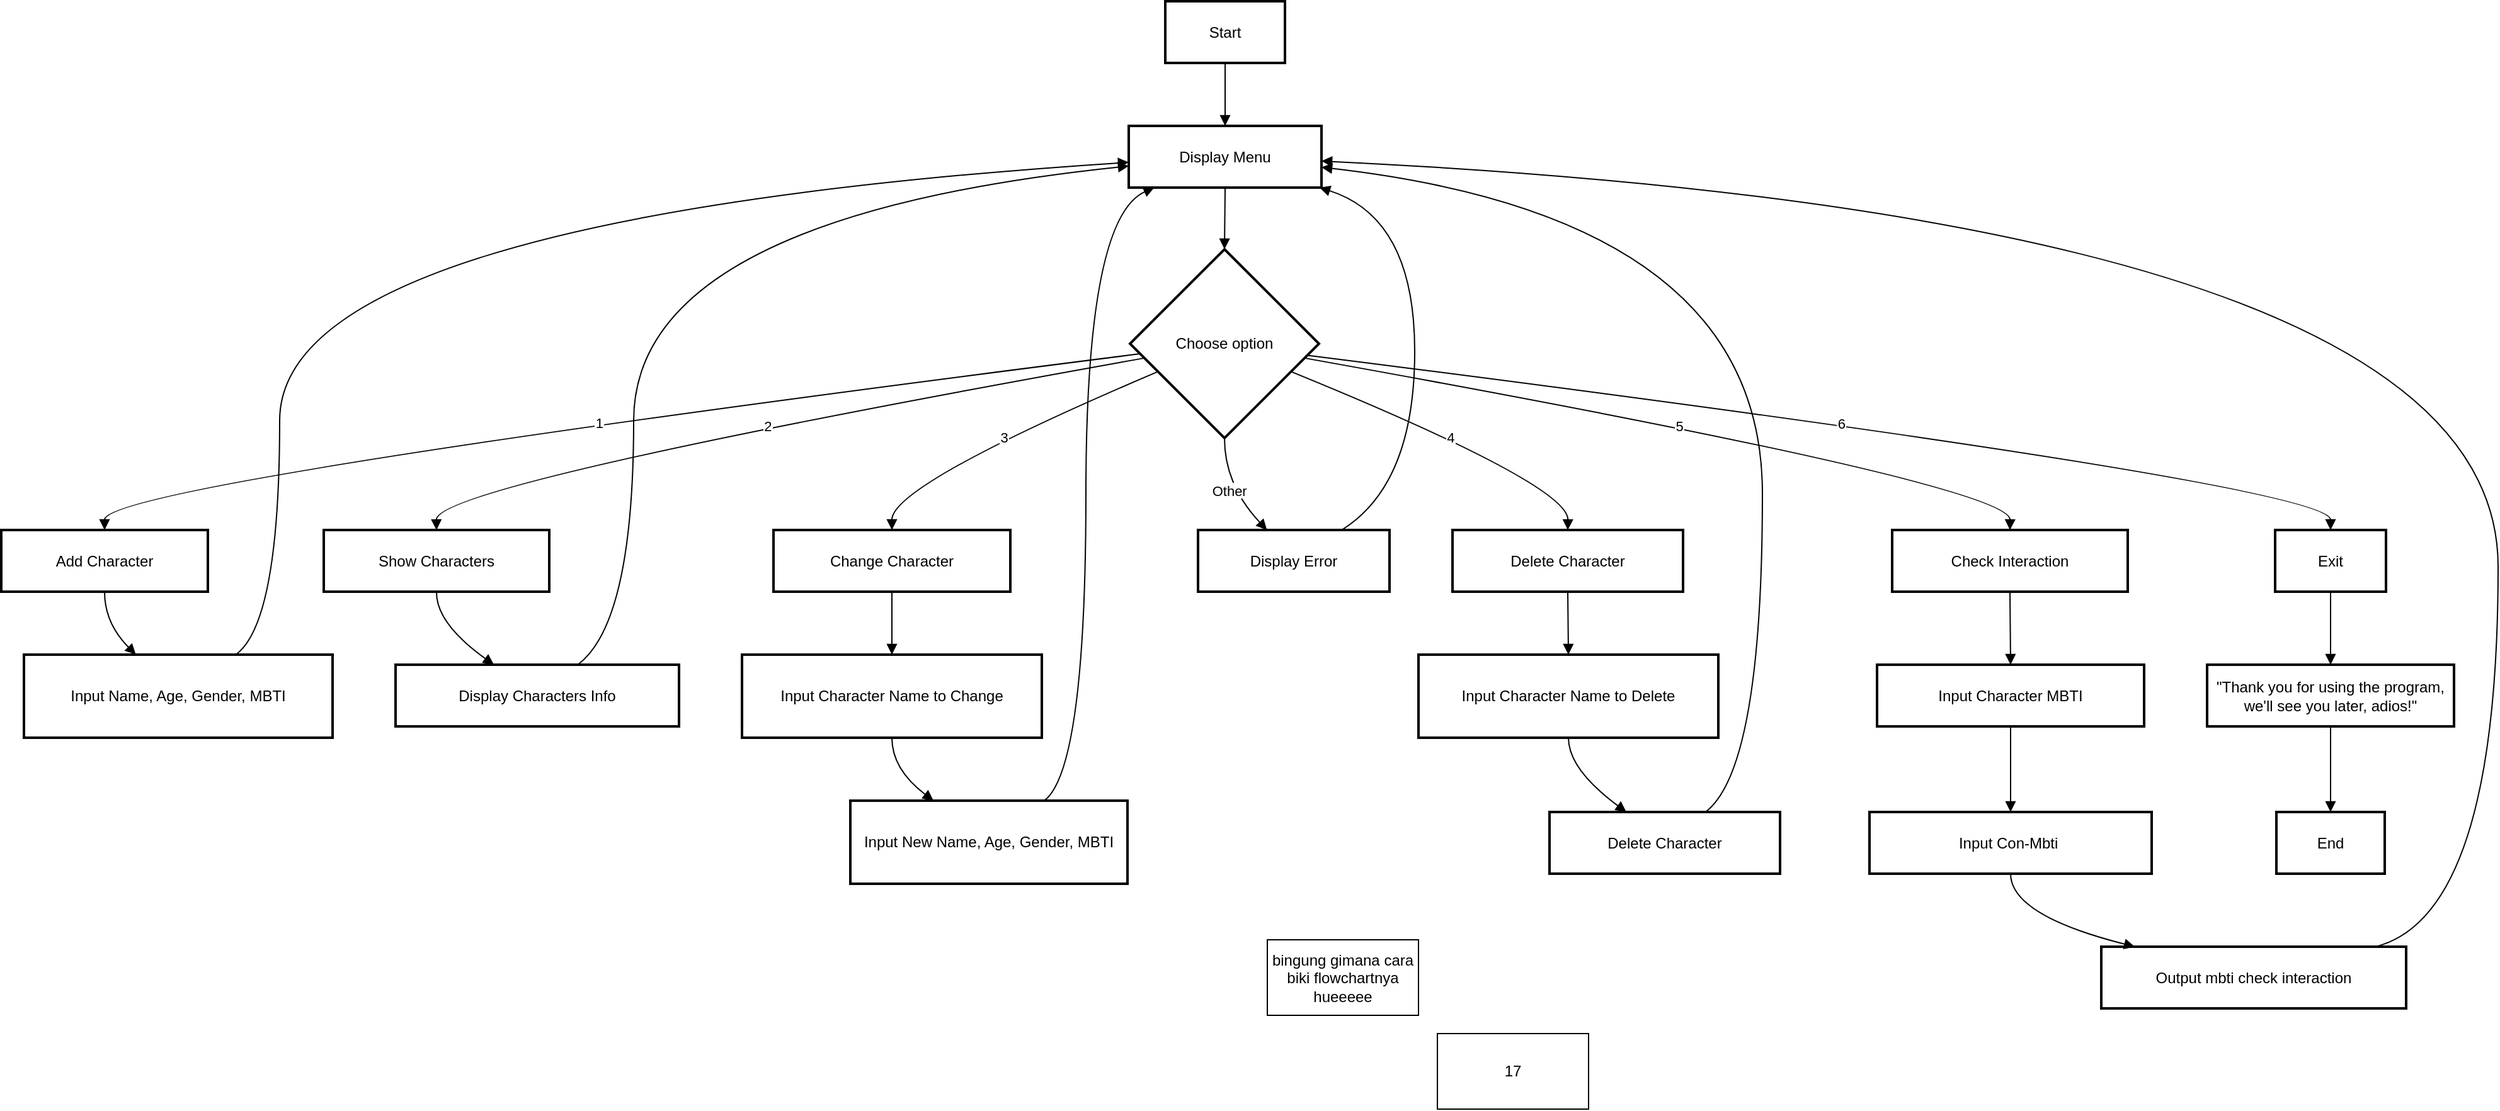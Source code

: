 <mxfile version="24.7.17">
  <diagram name="Page-1" id="SwdBq-QnYeufkgLIzcqt">
    <mxGraphModel dx="1379" dy="595" grid="1" gridSize="10" guides="1" tooltips="1" connect="1" arrows="1" fold="1" page="1" pageScale="1" pageWidth="850" pageHeight="1100" math="0" shadow="0">
      <root>
        <mxCell id="0" />
        <mxCell id="1" parent="0" />
        <mxCell id="tueGZKquYQ9TgoHm4wM4-1" value="Start" style="whiteSpace=wrap;strokeWidth=2;" parent="1" vertex="1">
          <mxGeometry x="944" y="20" width="95" height="49" as="geometry" />
        </mxCell>
        <mxCell id="tueGZKquYQ9TgoHm4wM4-2" value="Display Menu" style="whiteSpace=wrap;strokeWidth=2;" parent="1" vertex="1">
          <mxGeometry x="915" y="119" width="153" height="49" as="geometry" />
        </mxCell>
        <mxCell id="tueGZKquYQ9TgoHm4wM4-3" value="Choose option" style="rhombus;strokeWidth=2;whiteSpace=wrap;" parent="1" vertex="1">
          <mxGeometry x="916" y="217" width="150" height="150" as="geometry" />
        </mxCell>
        <mxCell id="tueGZKquYQ9TgoHm4wM4-4" value="Add Character" style="whiteSpace=wrap;strokeWidth=2;" parent="1" vertex="1">
          <mxGeometry x="20" y="440" width="164" height="49" as="geometry" />
        </mxCell>
        <mxCell id="tueGZKquYQ9TgoHm4wM4-5" value="Show Characters" style="whiteSpace=wrap;strokeWidth=2;" parent="1" vertex="1">
          <mxGeometry x="276" y="440" width="179" height="49" as="geometry" />
        </mxCell>
        <mxCell id="tueGZKquYQ9TgoHm4wM4-6" value="Change Character" style="whiteSpace=wrap;strokeWidth=2;" parent="1" vertex="1">
          <mxGeometry x="633" y="440" width="188" height="49" as="geometry" />
        </mxCell>
        <mxCell id="tueGZKquYQ9TgoHm4wM4-7" value="Delete Character" style="whiteSpace=wrap;strokeWidth=2;" parent="1" vertex="1">
          <mxGeometry x="1172" y="440" width="183" height="49" as="geometry" />
        </mxCell>
        <mxCell id="tueGZKquYQ9TgoHm4wM4-8" value="Check Interaction" style="whiteSpace=wrap;strokeWidth=2;" parent="1" vertex="1">
          <mxGeometry x="1521" y="440" width="187" height="49" as="geometry" />
        </mxCell>
        <mxCell id="tueGZKquYQ9TgoHm4wM4-9" value="Exit" style="whiteSpace=wrap;strokeWidth=2;" parent="1" vertex="1">
          <mxGeometry x="1825" y="440" width="88" height="49" as="geometry" />
        </mxCell>
        <mxCell id="tueGZKquYQ9TgoHm4wM4-10" value="Display Error" style="whiteSpace=wrap;strokeWidth=2;" parent="1" vertex="1">
          <mxGeometry x="970" y="440" width="152" height="49" as="geometry" />
        </mxCell>
        <mxCell id="tueGZKquYQ9TgoHm4wM4-11" value="Input Name, Age, Gender, MBTI" style="whiteSpace=wrap;strokeWidth=2;" parent="1" vertex="1">
          <mxGeometry x="38" y="539" width="245" height="66" as="geometry" />
        </mxCell>
        <mxCell id="tueGZKquYQ9TgoHm4wM4-12" value="Display Characters Info" style="whiteSpace=wrap;strokeWidth=2;" parent="1" vertex="1">
          <mxGeometry x="333" y="547" width="225" height="49" as="geometry" />
        </mxCell>
        <mxCell id="tueGZKquYQ9TgoHm4wM4-13" value="Input Character Name to Change" style="whiteSpace=wrap;strokeWidth=2;" parent="1" vertex="1">
          <mxGeometry x="608" y="539" width="238" height="66" as="geometry" />
        </mxCell>
        <mxCell id="tueGZKquYQ9TgoHm4wM4-14" value="Input New Name, Age, Gender, MBTI" style="whiteSpace=wrap;strokeWidth=2;" parent="1" vertex="1">
          <mxGeometry x="694" y="655" width="220" height="66" as="geometry" />
        </mxCell>
        <mxCell id="tueGZKquYQ9TgoHm4wM4-15" value="Input Character Name to Delete" style="whiteSpace=wrap;strokeWidth=2;" parent="1" vertex="1">
          <mxGeometry x="1145" y="539" width="238" height="66" as="geometry" />
        </mxCell>
        <mxCell id="tueGZKquYQ9TgoHm4wM4-16" value="Delete Character" style="whiteSpace=wrap;strokeWidth=2;" parent="1" vertex="1">
          <mxGeometry x="1249" y="664" width="183" height="49" as="geometry" />
        </mxCell>
        <mxCell id="tueGZKquYQ9TgoHm4wM4-17" value="Input Character MBTI" style="whiteSpace=wrap;strokeWidth=2;" parent="1" vertex="1">
          <mxGeometry x="1509" y="547" width="212" height="49" as="geometry" />
        </mxCell>
        <mxCell id="tueGZKquYQ9TgoHm4wM4-18" value="Input Con-Mbti " style="whiteSpace=wrap;strokeWidth=2;" parent="1" vertex="1">
          <mxGeometry x="1503" y="664" width="224" height="49" as="geometry" />
        </mxCell>
        <mxCell id="tueGZKquYQ9TgoHm4wM4-19" value="Output mbti check interaction" style="whiteSpace=wrap;strokeWidth=2;" parent="1" vertex="1">
          <mxGeometry x="1687" y="771" width="242" height="49" as="geometry" />
        </mxCell>
        <mxCell id="tueGZKquYQ9TgoHm4wM4-20" value="&quot;Thank you for using the program, we&#39;ll see you later, adios!&quot;" style="whiteSpace=wrap;strokeWidth=2;" parent="1" vertex="1">
          <mxGeometry x="1771" y="547" width="196" height="49" as="geometry" />
        </mxCell>
        <mxCell id="tueGZKquYQ9TgoHm4wM4-21" value="End" style="whiteSpace=wrap;strokeWidth=2;" parent="1" vertex="1">
          <mxGeometry x="1826" y="664" width="86" height="49" as="geometry" />
        </mxCell>
        <mxCell id="tueGZKquYQ9TgoHm4wM4-22" value="" style="curved=1;startArrow=none;endArrow=block;exitX=0.5;exitY=0.99;entryX=0.5;entryY=-0.01;rounded=0;" parent="1" source="tueGZKquYQ9TgoHm4wM4-1" target="tueGZKquYQ9TgoHm4wM4-2" edge="1">
          <mxGeometry relative="1" as="geometry">
            <Array as="points" />
          </mxGeometry>
        </mxCell>
        <mxCell id="tueGZKquYQ9TgoHm4wM4-23" value="" style="curved=1;startArrow=none;endArrow=block;exitX=0.5;exitY=0.99;entryX=0.5;entryY=0;rounded=0;" parent="1" source="tueGZKquYQ9TgoHm4wM4-2" target="tueGZKquYQ9TgoHm4wM4-3" edge="1">
          <mxGeometry relative="1" as="geometry">
            <Array as="points" />
          </mxGeometry>
        </mxCell>
        <mxCell id="tueGZKquYQ9TgoHm4wM4-24" value="1" style="curved=1;startArrow=none;endArrow=block;exitX=0;exitY=0.56;entryX=0.5;entryY=0;rounded=0;" parent="1" source="tueGZKquYQ9TgoHm4wM4-3" target="tueGZKquYQ9TgoHm4wM4-4" edge="1">
          <mxGeometry relative="1" as="geometry">
            <Array as="points">
              <mxPoint x="102" y="404" />
            </Array>
          </mxGeometry>
        </mxCell>
        <mxCell id="tueGZKquYQ9TgoHm4wM4-25" value="2" style="curved=1;startArrow=none;endArrow=block;exitX=0;exitY=0.59;entryX=0.5;entryY=0;rounded=0;" parent="1" source="tueGZKquYQ9TgoHm4wM4-3" target="tueGZKquYQ9TgoHm4wM4-5" edge="1">
          <mxGeometry relative="1" as="geometry">
            <Array as="points">
              <mxPoint x="365" y="404" />
            </Array>
          </mxGeometry>
        </mxCell>
        <mxCell id="tueGZKquYQ9TgoHm4wM4-26" value="3" style="curved=1;startArrow=none;endArrow=block;exitX=0;exitY=0.71;entryX=0.5;entryY=0;rounded=0;" parent="1" source="tueGZKquYQ9TgoHm4wM4-3" target="tueGZKquYQ9TgoHm4wM4-6" edge="1">
          <mxGeometry relative="1" as="geometry">
            <Array as="points">
              <mxPoint x="727" y="404" />
            </Array>
          </mxGeometry>
        </mxCell>
        <mxCell id="tueGZKquYQ9TgoHm4wM4-27" value="4" style="curved=1;startArrow=none;endArrow=block;exitX=1;exitY=0.71;entryX=0.5;entryY=0;rounded=0;" parent="1" source="tueGZKquYQ9TgoHm4wM4-3" target="tueGZKquYQ9TgoHm4wM4-7" edge="1">
          <mxGeometry relative="1" as="geometry">
            <Array as="points">
              <mxPoint x="1264" y="404" />
            </Array>
          </mxGeometry>
        </mxCell>
        <mxCell id="tueGZKquYQ9TgoHm4wM4-28" value="5" style="curved=1;startArrow=none;endArrow=block;exitX=1;exitY=0.59;entryX=0.5;entryY=0;rounded=0;" parent="1" source="tueGZKquYQ9TgoHm4wM4-3" target="tueGZKquYQ9TgoHm4wM4-8" edge="1">
          <mxGeometry relative="1" as="geometry">
            <Array as="points">
              <mxPoint x="1615" y="404" />
            </Array>
          </mxGeometry>
        </mxCell>
        <mxCell id="tueGZKquYQ9TgoHm4wM4-29" value="6" style="curved=1;startArrow=none;endArrow=block;exitX=1;exitY=0.57;entryX=0.5;entryY=0;rounded=0;" parent="1" source="tueGZKquYQ9TgoHm4wM4-3" target="tueGZKquYQ9TgoHm4wM4-9" edge="1">
          <mxGeometry relative="1" as="geometry">
            <Array as="points">
              <mxPoint x="1869" y="404" />
            </Array>
          </mxGeometry>
        </mxCell>
        <mxCell id="tueGZKquYQ9TgoHm4wM4-30" value="Other" style="curved=1;startArrow=none;endArrow=block;exitX=0.5;exitY=1;entryX=0.36;entryY=0;rounded=0;" parent="1" source="tueGZKquYQ9TgoHm4wM4-3" target="tueGZKquYQ9TgoHm4wM4-10" edge="1">
          <mxGeometry relative="1" as="geometry">
            <Array as="points">
              <mxPoint x="991" y="404" />
            </Array>
          </mxGeometry>
        </mxCell>
        <mxCell id="tueGZKquYQ9TgoHm4wM4-31" value="" style="curved=1;startArrow=none;endArrow=block;exitX=0.5;exitY=0.99;entryX=0.36;entryY=-0.01;rounded=0;" parent="1" source="tueGZKquYQ9TgoHm4wM4-4" target="tueGZKquYQ9TgoHm4wM4-11" edge="1">
          <mxGeometry relative="1" as="geometry">
            <Array as="points">
              <mxPoint x="102" y="514" />
            </Array>
          </mxGeometry>
        </mxCell>
        <mxCell id="tueGZKquYQ9TgoHm4wM4-32" value="" style="curved=1;startArrow=none;endArrow=block;exitX=0.69;exitY=-0.01;entryX=0;entryY=0.59;rounded=0;" parent="1" source="tueGZKquYQ9TgoHm4wM4-11" target="tueGZKquYQ9TgoHm4wM4-2" edge="1">
          <mxGeometry relative="1" as="geometry">
            <Array as="points">
              <mxPoint x="241" y="514" />
              <mxPoint x="241" y="192" />
            </Array>
          </mxGeometry>
        </mxCell>
        <mxCell id="tueGZKquYQ9TgoHm4wM4-33" value="" style="curved=1;startArrow=none;endArrow=block;exitX=0.5;exitY=0.99;entryX=0.35;entryY=0.01;rounded=0;" parent="1" source="tueGZKquYQ9TgoHm4wM4-5" target="tueGZKquYQ9TgoHm4wM4-12" edge="1">
          <mxGeometry relative="1" as="geometry">
            <Array as="points">
              <mxPoint x="365" y="514" />
            </Array>
          </mxGeometry>
        </mxCell>
        <mxCell id="tueGZKquYQ9TgoHm4wM4-34" value="" style="curved=1;startArrow=none;endArrow=block;exitX=0.64;exitY=0.01;entryX=0;entryY=0.65;rounded=0;" parent="1" source="tueGZKquYQ9TgoHm4wM4-12" target="tueGZKquYQ9TgoHm4wM4-2" edge="1">
          <mxGeometry relative="1" as="geometry">
            <Array as="points">
              <mxPoint x="522" y="514" />
              <mxPoint x="522" y="192" />
            </Array>
          </mxGeometry>
        </mxCell>
        <mxCell id="tueGZKquYQ9TgoHm4wM4-35" value="" style="curved=1;startArrow=none;endArrow=block;exitX=0.5;exitY=0.99;entryX=0.5;entryY=-0.01;rounded=0;" parent="1" source="tueGZKquYQ9TgoHm4wM4-6" target="tueGZKquYQ9TgoHm4wM4-13" edge="1">
          <mxGeometry relative="1" as="geometry">
            <Array as="points" />
          </mxGeometry>
        </mxCell>
        <mxCell id="tueGZKquYQ9TgoHm4wM4-36" value="" style="curved=1;startArrow=none;endArrow=block;exitX=0.5;exitY=1;entryX=0.3;entryY=0;rounded=0;" parent="1" source="tueGZKquYQ9TgoHm4wM4-13" target="tueGZKquYQ9TgoHm4wM4-14" edge="1">
          <mxGeometry relative="1" as="geometry">
            <Array as="points">
              <mxPoint x="727" y="630" />
            </Array>
          </mxGeometry>
        </mxCell>
        <mxCell id="tueGZKquYQ9TgoHm4wM4-37" value="" style="curved=1;startArrow=none;endArrow=block;exitX=0.7;exitY=0;entryX=0.14;entryY=0.99;rounded=0;" parent="1" source="tueGZKquYQ9TgoHm4wM4-14" target="tueGZKquYQ9TgoHm4wM4-2" edge="1">
          <mxGeometry relative="1" as="geometry">
            <Array as="points">
              <mxPoint x="881" y="630" />
              <mxPoint x="881" y="192" />
            </Array>
          </mxGeometry>
        </mxCell>
        <mxCell id="tueGZKquYQ9TgoHm4wM4-38" value="" style="curved=1;startArrow=none;endArrow=block;exitX=0.5;exitY=0.99;entryX=0.5;entryY=-0.01;rounded=0;" parent="1" source="tueGZKquYQ9TgoHm4wM4-7" target="tueGZKquYQ9TgoHm4wM4-15" edge="1">
          <mxGeometry relative="1" as="geometry">
            <Array as="points" />
          </mxGeometry>
        </mxCell>
        <mxCell id="tueGZKquYQ9TgoHm4wM4-39" value="" style="curved=1;startArrow=none;endArrow=block;exitX=0.5;exitY=1;entryX=0.33;entryY=-0.01;rounded=0;" parent="1" source="tueGZKquYQ9TgoHm4wM4-15" target="tueGZKquYQ9TgoHm4wM4-16" edge="1">
          <mxGeometry relative="1" as="geometry">
            <Array as="points">
              <mxPoint x="1264" y="630" />
            </Array>
          </mxGeometry>
        </mxCell>
        <mxCell id="tueGZKquYQ9TgoHm4wM4-40" value="" style="curved=1;startArrow=none;endArrow=block;exitX=0.68;exitY=-0.01;entryX=1;entryY=0.67;rounded=0;" parent="1" source="tueGZKquYQ9TgoHm4wM4-16" target="tueGZKquYQ9TgoHm4wM4-2" edge="1">
          <mxGeometry relative="1" as="geometry">
            <Array as="points">
              <mxPoint x="1418" y="630" />
              <mxPoint x="1418" y="192" />
            </Array>
          </mxGeometry>
        </mxCell>
        <mxCell id="tueGZKquYQ9TgoHm4wM4-41" value="" style="curved=1;startArrow=none;endArrow=block;exitX=0.5;exitY=0.99;entryX=0.5;entryY=0.01;rounded=0;" parent="1" source="tueGZKquYQ9TgoHm4wM4-8" target="tueGZKquYQ9TgoHm4wM4-17" edge="1">
          <mxGeometry relative="1" as="geometry">
            <Array as="points" />
          </mxGeometry>
        </mxCell>
        <mxCell id="tueGZKquYQ9TgoHm4wM4-42" value="" style="curved=1;startArrow=none;endArrow=block;exitX=0.5;exitY=1;entryX=0.5;entryY=-0.01;rounded=0;" parent="1" source="tueGZKquYQ9TgoHm4wM4-17" target="tueGZKquYQ9TgoHm4wM4-18" edge="1">
          <mxGeometry relative="1" as="geometry">
            <Array as="points" />
          </mxGeometry>
        </mxCell>
        <mxCell id="tueGZKquYQ9TgoHm4wM4-43" value="" style="curved=1;startArrow=none;endArrow=block;exitX=0.5;exitY=0.99;entryX=0.11;entryY=0;rounded=0;" parent="1" source="tueGZKquYQ9TgoHm4wM4-18" target="tueGZKquYQ9TgoHm4wM4-19" edge="1">
          <mxGeometry relative="1" as="geometry">
            <Array as="points">
              <mxPoint x="1615" y="746" />
            </Array>
          </mxGeometry>
        </mxCell>
        <mxCell id="tueGZKquYQ9TgoHm4wM4-44" value="" style="curved=1;startArrow=none;endArrow=block;exitX=0.9;exitY=0;entryX=1;entryY=0.57;rounded=0;" parent="1" source="tueGZKquYQ9TgoHm4wM4-19" target="tueGZKquYQ9TgoHm4wM4-2" edge="1">
          <mxGeometry relative="1" as="geometry">
            <Array as="points">
              <mxPoint x="2002" y="746" />
              <mxPoint x="2002" y="192" />
            </Array>
          </mxGeometry>
        </mxCell>
        <mxCell id="tueGZKquYQ9TgoHm4wM4-45" value="" style="curved=1;startArrow=none;endArrow=block;exitX=0.5;exitY=0.99;entryX=0.5;entryY=0.01;rounded=0;" parent="1" source="tueGZKquYQ9TgoHm4wM4-9" target="tueGZKquYQ9TgoHm4wM4-20" edge="1">
          <mxGeometry relative="1" as="geometry">
            <Array as="points" />
          </mxGeometry>
        </mxCell>
        <mxCell id="tueGZKquYQ9TgoHm4wM4-46" value="" style="curved=1;startArrow=none;endArrow=block;exitX=0.5;exitY=1;entryX=0.5;entryY=-0.01;rounded=0;" parent="1" source="tueGZKquYQ9TgoHm4wM4-20" target="tueGZKquYQ9TgoHm4wM4-21" edge="1">
          <mxGeometry relative="1" as="geometry">
            <Array as="points" />
          </mxGeometry>
        </mxCell>
        <mxCell id="tueGZKquYQ9TgoHm4wM4-47" value="" style="curved=1;startArrow=none;endArrow=block;exitX=0.75;exitY=0;entryX=0.98;entryY=0.99;rounded=0;" parent="1" source="tueGZKquYQ9TgoHm4wM4-10" target="tueGZKquYQ9TgoHm4wM4-2" edge="1">
          <mxGeometry relative="1" as="geometry">
            <Array as="points">
              <mxPoint x="1142" y="404" />
              <mxPoint x="1142" y="192" />
            </Array>
          </mxGeometry>
        </mxCell>
        <mxCell id="md9tMV2-vDhAB1sW5sZ3-2" value="bingung gimana cara biki flowchartnya hueeeee" style="rounded=0;whiteSpace=wrap;html=1;" vertex="1" parent="1">
          <mxGeometry x="1025" y="765.5" width="120" height="60" as="geometry" />
        </mxCell>
        <mxCell id="md9tMV2-vDhAB1sW5sZ3-3" value="17" style="rounded=0;whiteSpace=wrap;html=1;" vertex="1" parent="1">
          <mxGeometry x="1160" y="840" width="120" height="60" as="geometry" />
        </mxCell>
      </root>
    </mxGraphModel>
  </diagram>
</mxfile>
